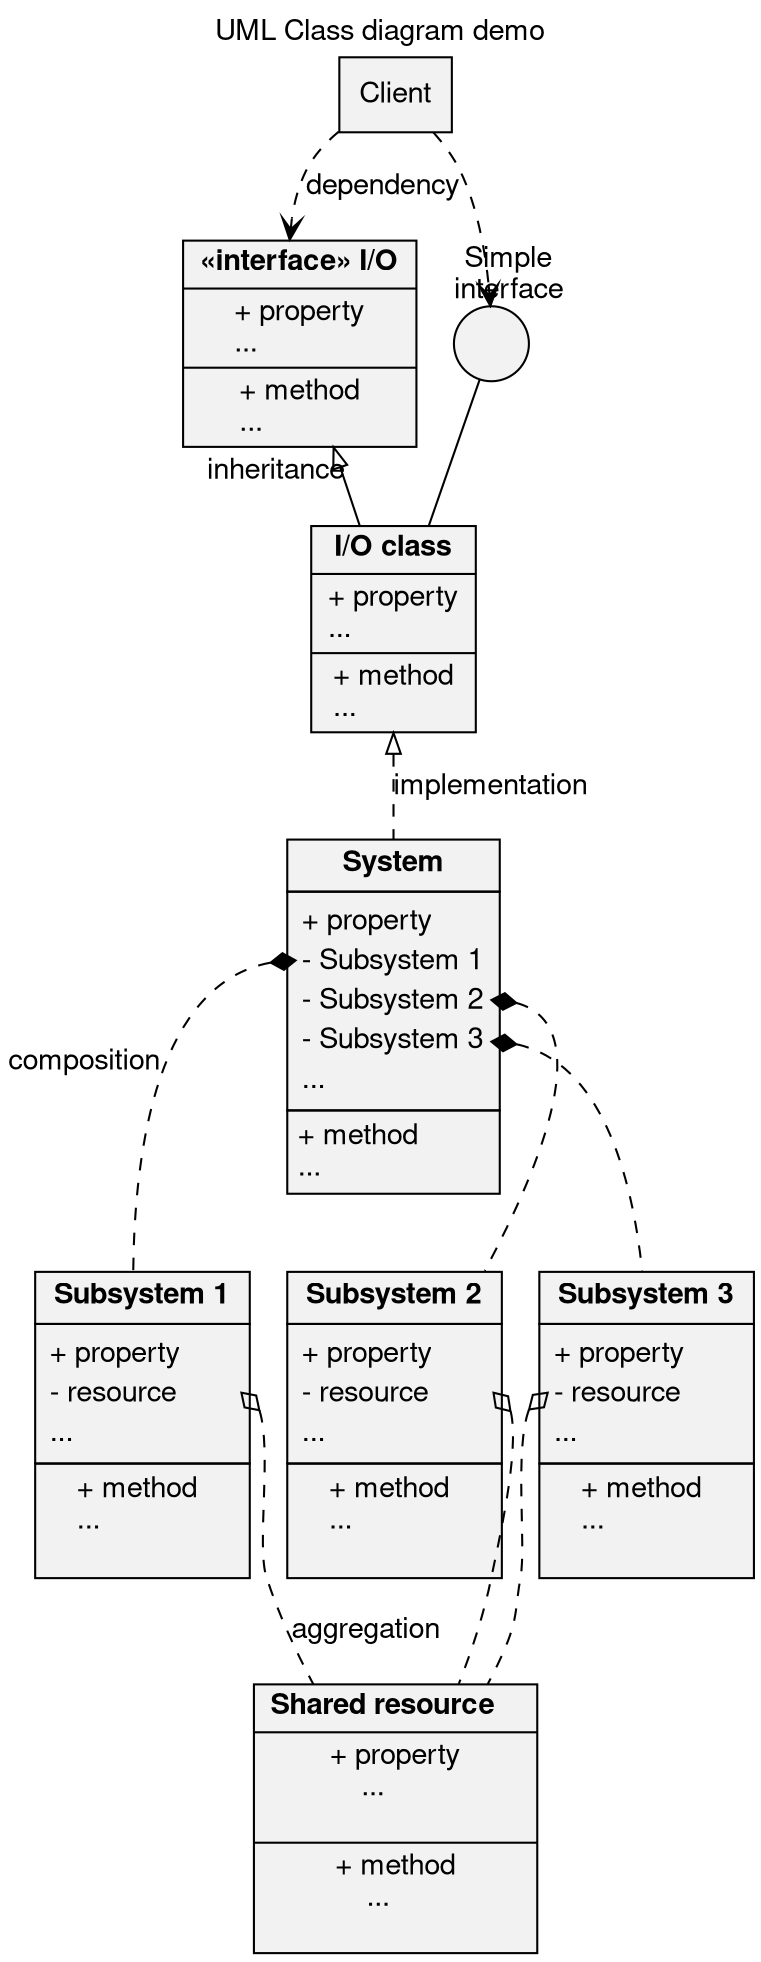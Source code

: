 digraph UML_Class_diagram {
  graph [label = "UML Class diagram demo"; labelloc = "t"; fontname = "Helvetica,Arial,sans-serif";];
  node [fontname = "Helvetica,Arial,sans-serif"; shape = record; style = filled; fillcolor = gray95;];
  edge [fontname = "Helvetica,Arial,sans-serif";];
  edge [arrowhead = vee; style = dashed;];
  Client -> Interface1 [label = dependency;];
  Client -> Interface2;
  
  edge [dir = back; arrowtail = empty; style = "";];
  Interface1 -> Class1 [xlabel = inheritance;];
  Interface2 -> Class1 [dir = none;];
  Interface2 [label = "";xlabel = "Simple\ninterface";shape = circle;];
  
  Interface1 [label = <{<b>«interface» I/O</b> | + property<br align="left"/>...<br align="left"/>|+ method<br align="left"/>...<br align="left"/>}>;];
  Class1 [label = <{<b>I/O class</b> | + property<br align="left"/>...<br align="left"/>|+ method<br align="left"/>...<br align="left"/>}>;];
  edge [dir = back; arrowtail = empty; style = dashed;];
  Class1 -> System_1 [label = implementation;];
  System_1 [shape = plain;label = <<table border="0" cellborder="1" cellspacing="0" cellpadding="4">
    <tr> <td> <b>System</b> </td> </tr>
    <tr> <td>
    <table border="0" cellborder="0" cellspacing="0" >
    <tr> <td align="left" >+ property</td> </tr>
    <tr> <td port="ss1" align="left" >- Subsystem 1</td> </tr>
    <tr> <td port="ss2" align="left" >- Subsystem 2</td> </tr>
    <tr> <td port="ss3" align="left" >- Subsystem 3</td> </tr>
    <tr> <td align="left">...</td> </tr>
    </table>
    </td> </tr>
    <tr> <td align="left">+ method<br/>...<br align="left"/></td> </tr>
    </table>>;];
  
  edge [dir = back; arrowtail = diamond;];
  System_1:ss1 -> Subsystem_1 [xlabel = "composition";];
  
  Subsystem_1 [shape = plain;label = <<table border="0" cellborder="1" cellspacing="0" cellpadding="4">
    <tr> <td> <b>Subsystem 1</b> </td> </tr>
    <tr> <td>
    <table border="0" cellborder="0" cellspacing="0" >
    <tr> <td align="left">+ property</td> </tr>
    <tr> <td align="left" port="r1">- resource</td> </tr>
    <tr> <td align="left">...</td> </tr>
    </table>
    </td> </tr>
    <tr> <td align="left">
    + method<br/>
    ...<br align="left"/>
    </td> </tr>
    </table>>;];
  Subsystem_2 [shape = plain;label = <<table border="0" cellborder="1" cellspacing="0" cellpadding="4">
    <tr> <td> <b>Subsystem 2</b> </td> </tr>
    <tr> <td>
    <table align="left" border="0" cellborder="0" cellspacing="0" >
    <tr> <td align="left">+ property</td> </tr>
    <tr> <td align="left" port="r1">- resource</td> </tr>
    <tr> <td align="left">...</td> </tr>
    </table>
    </td> </tr>
    <tr> <td align="left">
    + method<br/>
    ...<br align="left"/>
    </td> </tr>
    </table>>;];
  Subsystem_3 [shape = plain;label = <<table border="0" cellborder="1" cellspacing="0" cellpadding="4">
    <tr> <td> <b>Subsystem 3</b> </td> </tr>
    <tr> <td>
    <table border="0" cellborder="0" cellspacing="0" >
    <tr> <td align="left">+ property</td> </tr>
    <tr> <td align="left" port="r1">- resource</td> </tr>
    <tr> <td align="left">...</td> </tr>
    </table>
    </td> </tr>
    <tr> <td align="left">
    + method<br/>
    ...<br align="left"/>
    </td> </tr>
    </table>>;];
  System_1:ss2 -> Subsystem_2;
  System_1:ss3 -> Subsystem_3;
  
  edge [xdir = back; arrowtail = odiamond;];
  Subsystem_1:r1 -> "Shared resource" [label = aggregation;];
  Subsystem_2:r1 -> "Shared resource";
  Subsystem_3:r1 -> "Shared resource";
  "Shared resource" [label = <{
    <b>Shared resource</b>
    |
    + property<br align="left"/>
    ...<br align="left"/>
    |
    + method<br align="left"/>
    ...<br align="left"/>
    }>;];
}